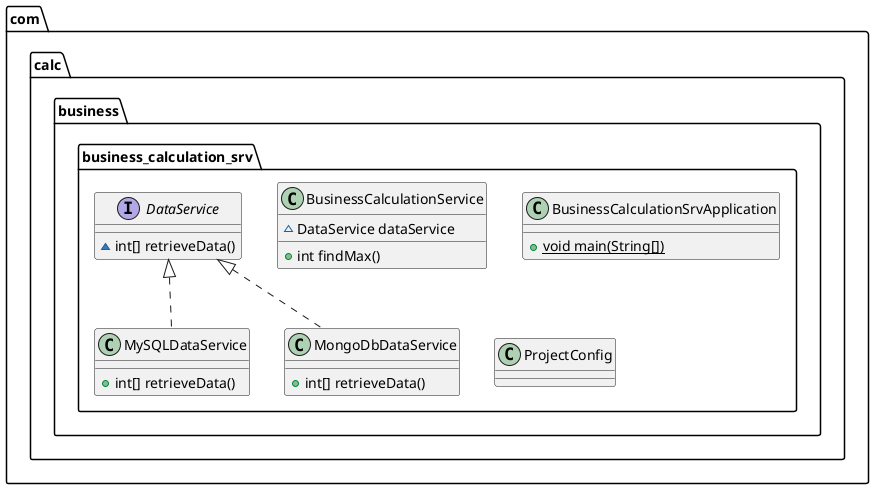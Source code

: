@startuml
class com.calc.business.business_calculation_srv.BusinessCalculationService {
~ DataService dataService
+ int findMax()
}


class com.calc.business.business_calculation_srv.MySQLDataService {
+ int[] retrieveData()
}

class com.calc.business.business_calculation_srv.BusinessCalculationSrvApplication {
+ {static} void main(String[])
}

class com.calc.business.business_calculation_srv.ProjectConfig {
}
class com.calc.business.business_calculation_srv.MongoDbDataService {
+ int[] retrieveData()
}

interface com.calc.business.business_calculation_srv.DataService {
~ int[] retrieveData()
}



com.calc.business.business_calculation_srv.DataService <|.. com.calc.business.business_calculation_srv.MySQLDataService
com.calc.business.business_calculation_srv.DataService <|.. com.calc.business.business_calculation_srv.MongoDbDataService
@enduml
